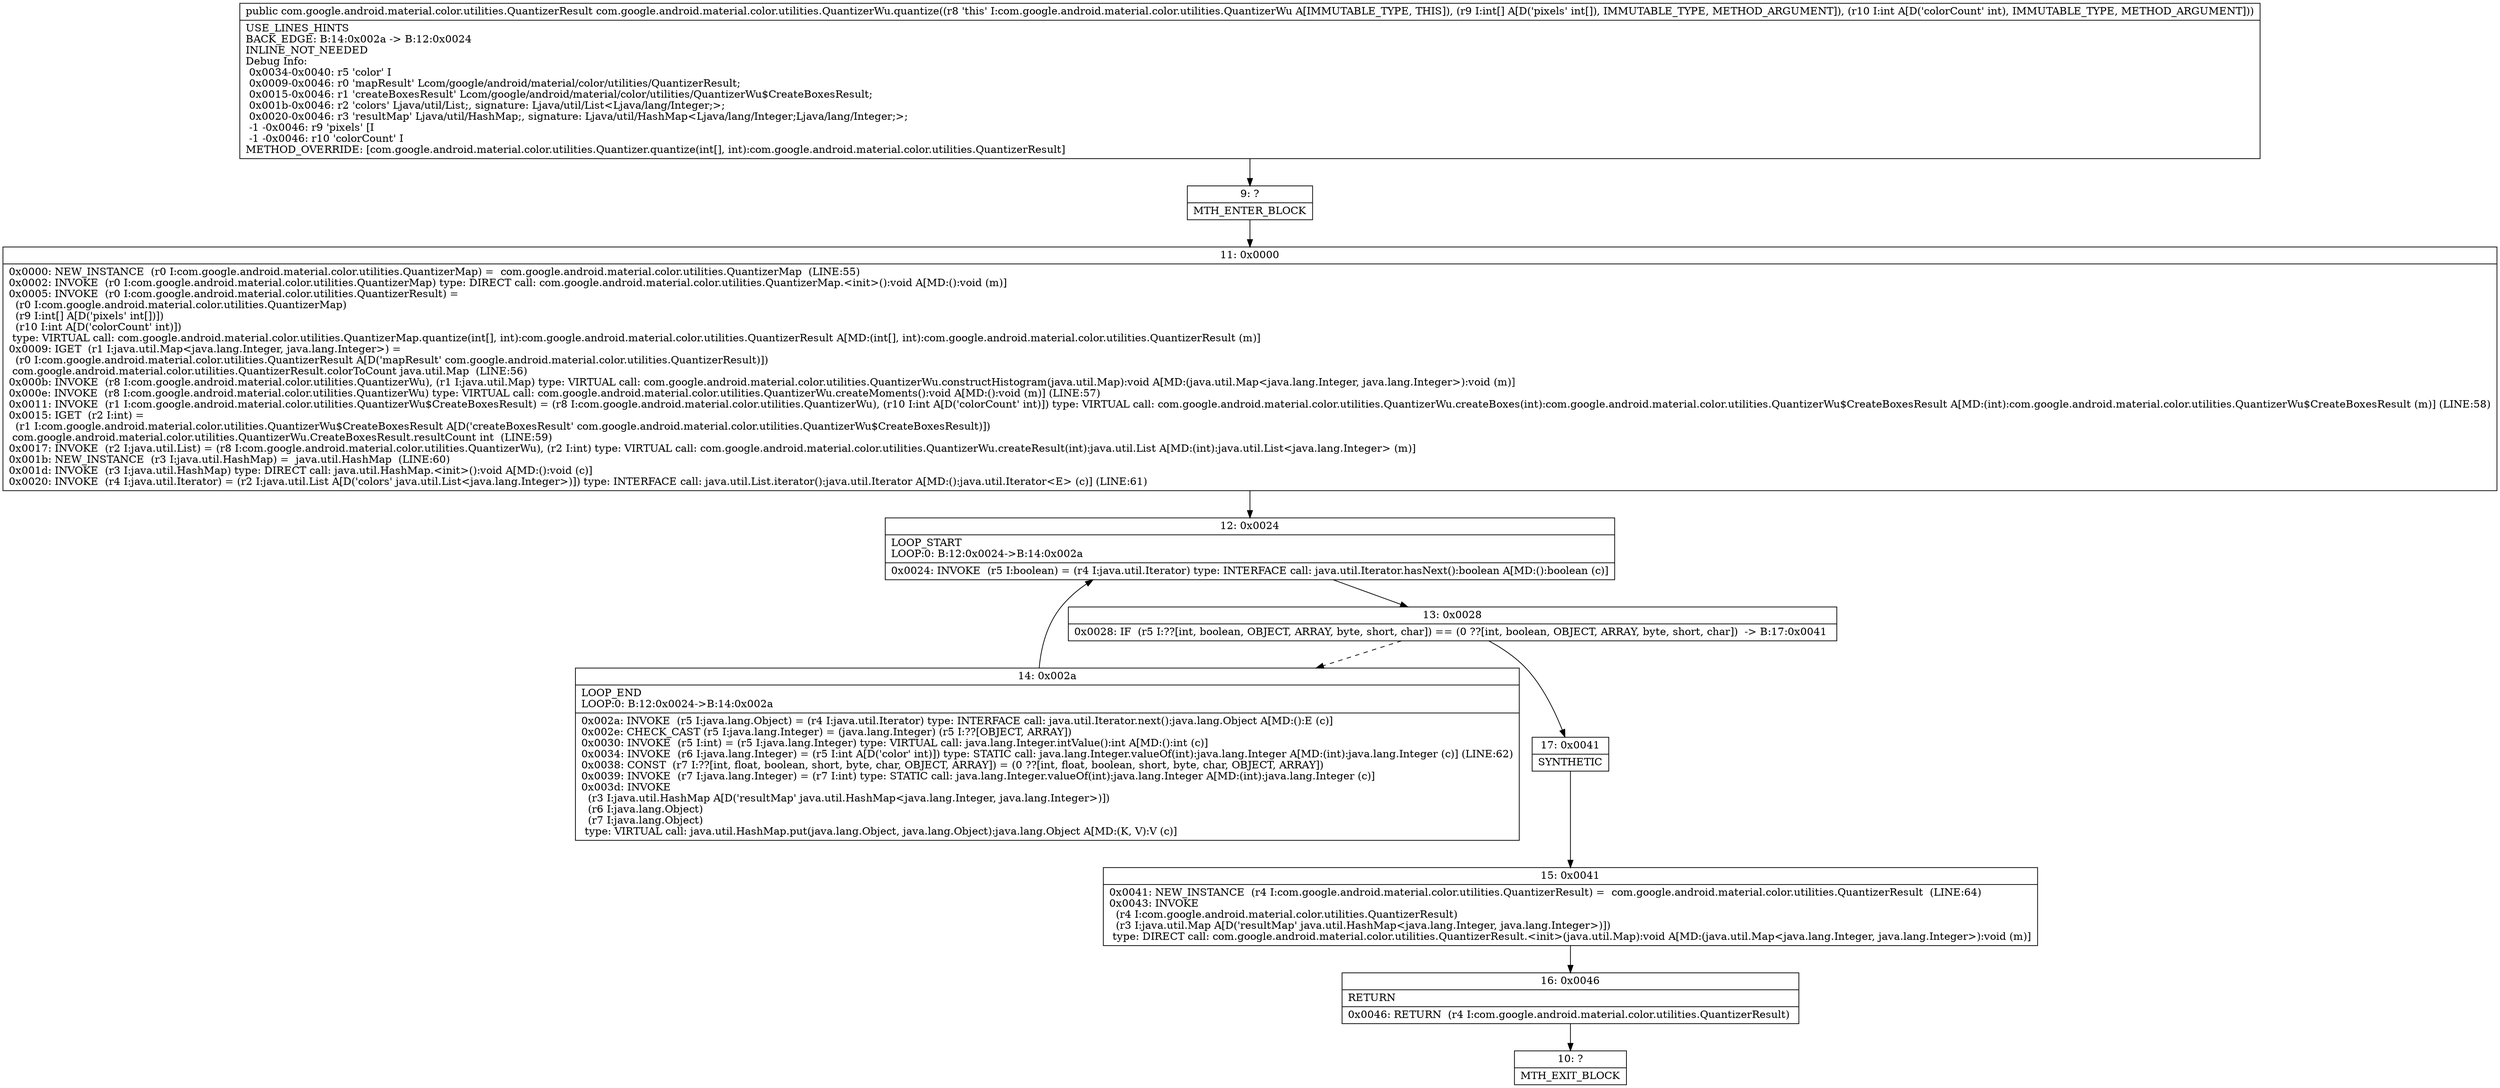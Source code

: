 digraph "CFG forcom.google.android.material.color.utilities.QuantizerWu.quantize([II)Lcom\/google\/android\/material\/color\/utilities\/QuantizerResult;" {
Node_9 [shape=record,label="{9\:\ ?|MTH_ENTER_BLOCK\l}"];
Node_11 [shape=record,label="{11\:\ 0x0000|0x0000: NEW_INSTANCE  (r0 I:com.google.android.material.color.utilities.QuantizerMap) =  com.google.android.material.color.utilities.QuantizerMap  (LINE:55)\l0x0002: INVOKE  (r0 I:com.google.android.material.color.utilities.QuantizerMap) type: DIRECT call: com.google.android.material.color.utilities.QuantizerMap.\<init\>():void A[MD:():void (m)]\l0x0005: INVOKE  (r0 I:com.google.android.material.color.utilities.QuantizerResult) = \l  (r0 I:com.google.android.material.color.utilities.QuantizerMap)\l  (r9 I:int[] A[D('pixels' int[])])\l  (r10 I:int A[D('colorCount' int)])\l type: VIRTUAL call: com.google.android.material.color.utilities.QuantizerMap.quantize(int[], int):com.google.android.material.color.utilities.QuantizerResult A[MD:(int[], int):com.google.android.material.color.utilities.QuantizerResult (m)]\l0x0009: IGET  (r1 I:java.util.Map\<java.lang.Integer, java.lang.Integer\>) = \l  (r0 I:com.google.android.material.color.utilities.QuantizerResult A[D('mapResult' com.google.android.material.color.utilities.QuantizerResult)])\l com.google.android.material.color.utilities.QuantizerResult.colorToCount java.util.Map  (LINE:56)\l0x000b: INVOKE  (r8 I:com.google.android.material.color.utilities.QuantizerWu), (r1 I:java.util.Map) type: VIRTUAL call: com.google.android.material.color.utilities.QuantizerWu.constructHistogram(java.util.Map):void A[MD:(java.util.Map\<java.lang.Integer, java.lang.Integer\>):void (m)]\l0x000e: INVOKE  (r8 I:com.google.android.material.color.utilities.QuantizerWu) type: VIRTUAL call: com.google.android.material.color.utilities.QuantizerWu.createMoments():void A[MD:():void (m)] (LINE:57)\l0x0011: INVOKE  (r1 I:com.google.android.material.color.utilities.QuantizerWu$CreateBoxesResult) = (r8 I:com.google.android.material.color.utilities.QuantizerWu), (r10 I:int A[D('colorCount' int)]) type: VIRTUAL call: com.google.android.material.color.utilities.QuantizerWu.createBoxes(int):com.google.android.material.color.utilities.QuantizerWu$CreateBoxesResult A[MD:(int):com.google.android.material.color.utilities.QuantizerWu$CreateBoxesResult (m)] (LINE:58)\l0x0015: IGET  (r2 I:int) = \l  (r1 I:com.google.android.material.color.utilities.QuantizerWu$CreateBoxesResult A[D('createBoxesResult' com.google.android.material.color.utilities.QuantizerWu$CreateBoxesResult)])\l com.google.android.material.color.utilities.QuantizerWu.CreateBoxesResult.resultCount int  (LINE:59)\l0x0017: INVOKE  (r2 I:java.util.List) = (r8 I:com.google.android.material.color.utilities.QuantizerWu), (r2 I:int) type: VIRTUAL call: com.google.android.material.color.utilities.QuantizerWu.createResult(int):java.util.List A[MD:(int):java.util.List\<java.lang.Integer\> (m)]\l0x001b: NEW_INSTANCE  (r3 I:java.util.HashMap) =  java.util.HashMap  (LINE:60)\l0x001d: INVOKE  (r3 I:java.util.HashMap) type: DIRECT call: java.util.HashMap.\<init\>():void A[MD:():void (c)]\l0x0020: INVOKE  (r4 I:java.util.Iterator) = (r2 I:java.util.List A[D('colors' java.util.List\<java.lang.Integer\>)]) type: INTERFACE call: java.util.List.iterator():java.util.Iterator A[MD:():java.util.Iterator\<E\> (c)] (LINE:61)\l}"];
Node_12 [shape=record,label="{12\:\ 0x0024|LOOP_START\lLOOP:0: B:12:0x0024\-\>B:14:0x002a\l|0x0024: INVOKE  (r5 I:boolean) = (r4 I:java.util.Iterator) type: INTERFACE call: java.util.Iterator.hasNext():boolean A[MD:():boolean (c)]\l}"];
Node_13 [shape=record,label="{13\:\ 0x0028|0x0028: IF  (r5 I:??[int, boolean, OBJECT, ARRAY, byte, short, char]) == (0 ??[int, boolean, OBJECT, ARRAY, byte, short, char])  \-\> B:17:0x0041 \l}"];
Node_14 [shape=record,label="{14\:\ 0x002a|LOOP_END\lLOOP:0: B:12:0x0024\-\>B:14:0x002a\l|0x002a: INVOKE  (r5 I:java.lang.Object) = (r4 I:java.util.Iterator) type: INTERFACE call: java.util.Iterator.next():java.lang.Object A[MD:():E (c)]\l0x002e: CHECK_CAST (r5 I:java.lang.Integer) = (java.lang.Integer) (r5 I:??[OBJECT, ARRAY]) \l0x0030: INVOKE  (r5 I:int) = (r5 I:java.lang.Integer) type: VIRTUAL call: java.lang.Integer.intValue():int A[MD:():int (c)]\l0x0034: INVOKE  (r6 I:java.lang.Integer) = (r5 I:int A[D('color' int)]) type: STATIC call: java.lang.Integer.valueOf(int):java.lang.Integer A[MD:(int):java.lang.Integer (c)] (LINE:62)\l0x0038: CONST  (r7 I:??[int, float, boolean, short, byte, char, OBJECT, ARRAY]) = (0 ??[int, float, boolean, short, byte, char, OBJECT, ARRAY]) \l0x0039: INVOKE  (r7 I:java.lang.Integer) = (r7 I:int) type: STATIC call: java.lang.Integer.valueOf(int):java.lang.Integer A[MD:(int):java.lang.Integer (c)]\l0x003d: INVOKE  \l  (r3 I:java.util.HashMap A[D('resultMap' java.util.HashMap\<java.lang.Integer, java.lang.Integer\>)])\l  (r6 I:java.lang.Object)\l  (r7 I:java.lang.Object)\l type: VIRTUAL call: java.util.HashMap.put(java.lang.Object, java.lang.Object):java.lang.Object A[MD:(K, V):V (c)]\l}"];
Node_17 [shape=record,label="{17\:\ 0x0041|SYNTHETIC\l}"];
Node_15 [shape=record,label="{15\:\ 0x0041|0x0041: NEW_INSTANCE  (r4 I:com.google.android.material.color.utilities.QuantizerResult) =  com.google.android.material.color.utilities.QuantizerResult  (LINE:64)\l0x0043: INVOKE  \l  (r4 I:com.google.android.material.color.utilities.QuantizerResult)\l  (r3 I:java.util.Map A[D('resultMap' java.util.HashMap\<java.lang.Integer, java.lang.Integer\>)])\l type: DIRECT call: com.google.android.material.color.utilities.QuantizerResult.\<init\>(java.util.Map):void A[MD:(java.util.Map\<java.lang.Integer, java.lang.Integer\>):void (m)]\l}"];
Node_16 [shape=record,label="{16\:\ 0x0046|RETURN\l|0x0046: RETURN  (r4 I:com.google.android.material.color.utilities.QuantizerResult) \l}"];
Node_10 [shape=record,label="{10\:\ ?|MTH_EXIT_BLOCK\l}"];
MethodNode[shape=record,label="{public com.google.android.material.color.utilities.QuantizerResult com.google.android.material.color.utilities.QuantizerWu.quantize((r8 'this' I:com.google.android.material.color.utilities.QuantizerWu A[IMMUTABLE_TYPE, THIS]), (r9 I:int[] A[D('pixels' int[]), IMMUTABLE_TYPE, METHOD_ARGUMENT]), (r10 I:int A[D('colorCount' int), IMMUTABLE_TYPE, METHOD_ARGUMENT]))  | USE_LINES_HINTS\lBACK_EDGE: B:14:0x002a \-\> B:12:0x0024\lINLINE_NOT_NEEDED\lDebug Info:\l  0x0034\-0x0040: r5 'color' I\l  0x0009\-0x0046: r0 'mapResult' Lcom\/google\/android\/material\/color\/utilities\/QuantizerResult;\l  0x0015\-0x0046: r1 'createBoxesResult' Lcom\/google\/android\/material\/color\/utilities\/QuantizerWu$CreateBoxesResult;\l  0x001b\-0x0046: r2 'colors' Ljava\/util\/List;, signature: Ljava\/util\/List\<Ljava\/lang\/Integer;\>;\l  0x0020\-0x0046: r3 'resultMap' Ljava\/util\/HashMap;, signature: Ljava\/util\/HashMap\<Ljava\/lang\/Integer;Ljava\/lang\/Integer;\>;\l  \-1 \-0x0046: r9 'pixels' [I\l  \-1 \-0x0046: r10 'colorCount' I\lMETHOD_OVERRIDE: [com.google.android.material.color.utilities.Quantizer.quantize(int[], int):com.google.android.material.color.utilities.QuantizerResult]\l}"];
MethodNode -> Node_9;Node_9 -> Node_11;
Node_11 -> Node_12;
Node_12 -> Node_13;
Node_13 -> Node_14[style=dashed];
Node_13 -> Node_17;
Node_14 -> Node_12;
Node_17 -> Node_15;
Node_15 -> Node_16;
Node_16 -> Node_10;
}

